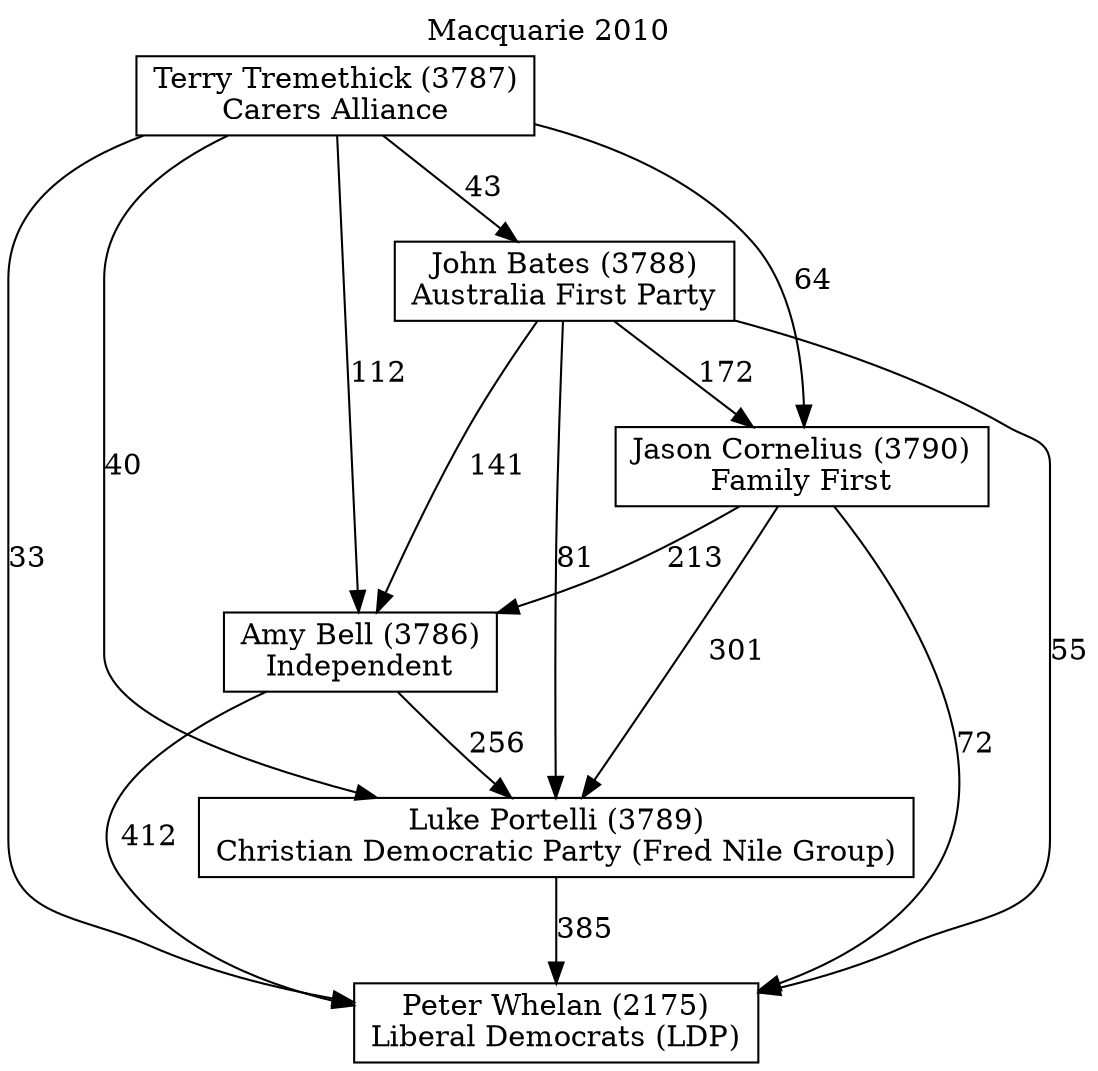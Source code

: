// House preference flow
digraph "Peter Whelan (2175)_Macquarie_2010" {
	graph [label="Macquarie 2010" labelloc=t mclimit=2]
	node [shape=box]
	"Peter Whelan (2175)" [label="Peter Whelan (2175)
Liberal Democrats (LDP)"]
	"Luke Portelli (3789)" [label="Luke Portelli (3789)
Christian Democratic Party (Fred Nile Group)"]
	"Amy Bell (3786)" [label="Amy Bell (3786)
Independent"]
	"Jason Cornelius (3790)" [label="Jason Cornelius (3790)
Family First"]
	"John Bates (3788)" [label="John Bates (3788)
Australia First Party"]
	"Terry Tremethick (3787)" [label="Terry Tremethick (3787)
Carers Alliance"]
	"Luke Portelli (3789)" -> "Peter Whelan (2175)" [label=385]
	"Amy Bell (3786)" -> "Luke Portelli (3789)" [label=256]
	"Jason Cornelius (3790)" -> "Amy Bell (3786)" [label=213]
	"John Bates (3788)" -> "Jason Cornelius (3790)" [label=172]
	"Terry Tremethick (3787)" -> "John Bates (3788)" [label=43]
	"Amy Bell (3786)" -> "Peter Whelan (2175)" [label=412]
	"Jason Cornelius (3790)" -> "Peter Whelan (2175)" [label=72]
	"John Bates (3788)" -> "Peter Whelan (2175)" [label=55]
	"Terry Tremethick (3787)" -> "Peter Whelan (2175)" [label=33]
	"Terry Tremethick (3787)" -> "Jason Cornelius (3790)" [label=64]
	"John Bates (3788)" -> "Amy Bell (3786)" [label=141]
	"Terry Tremethick (3787)" -> "Amy Bell (3786)" [label=112]
	"Jason Cornelius (3790)" -> "Luke Portelli (3789)" [label=301]
	"John Bates (3788)" -> "Luke Portelli (3789)" [label=81]
	"Terry Tremethick (3787)" -> "Luke Portelli (3789)" [label=40]
}
